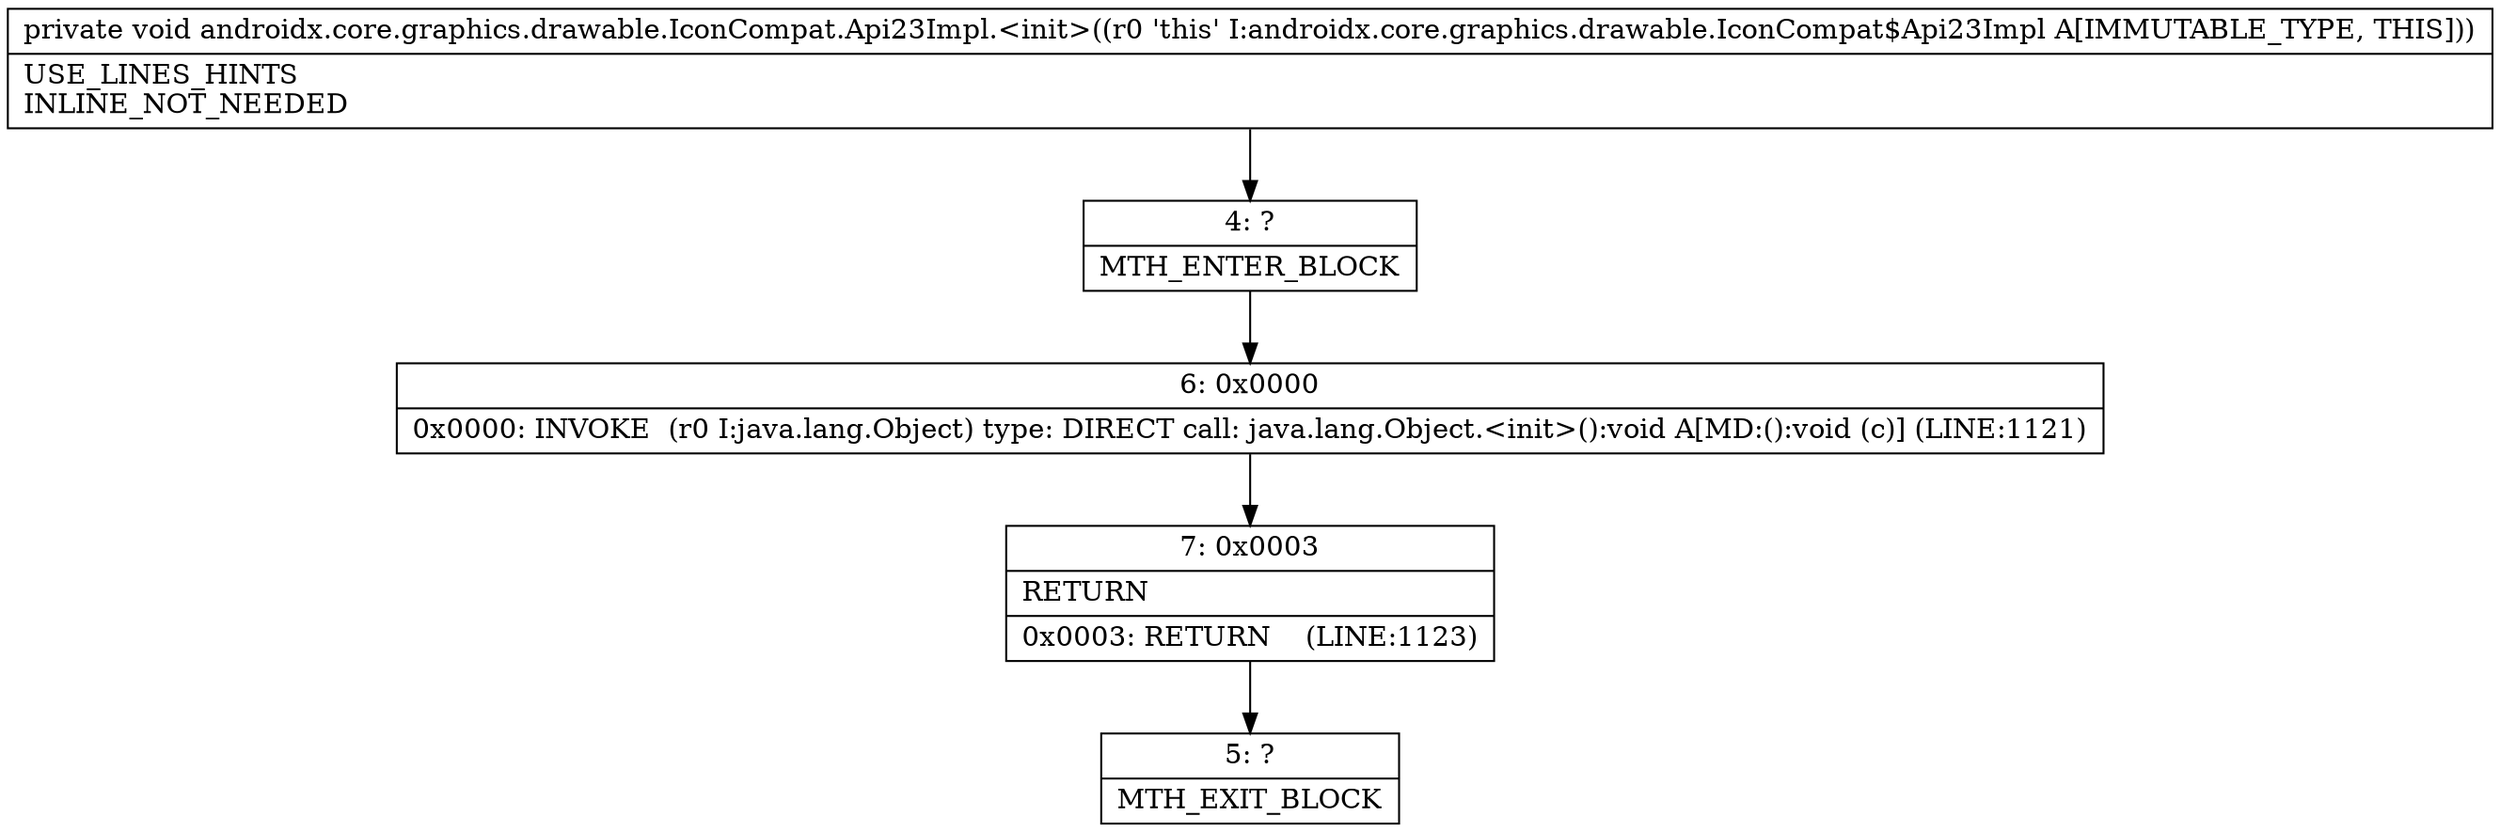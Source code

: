 digraph "CFG forandroidx.core.graphics.drawable.IconCompat.Api23Impl.\<init\>()V" {
Node_4 [shape=record,label="{4\:\ ?|MTH_ENTER_BLOCK\l}"];
Node_6 [shape=record,label="{6\:\ 0x0000|0x0000: INVOKE  (r0 I:java.lang.Object) type: DIRECT call: java.lang.Object.\<init\>():void A[MD:():void (c)] (LINE:1121)\l}"];
Node_7 [shape=record,label="{7\:\ 0x0003|RETURN\l|0x0003: RETURN    (LINE:1123)\l}"];
Node_5 [shape=record,label="{5\:\ ?|MTH_EXIT_BLOCK\l}"];
MethodNode[shape=record,label="{private void androidx.core.graphics.drawable.IconCompat.Api23Impl.\<init\>((r0 'this' I:androidx.core.graphics.drawable.IconCompat$Api23Impl A[IMMUTABLE_TYPE, THIS]))  | USE_LINES_HINTS\lINLINE_NOT_NEEDED\l}"];
MethodNode -> Node_4;Node_4 -> Node_6;
Node_6 -> Node_7;
Node_7 -> Node_5;
}

